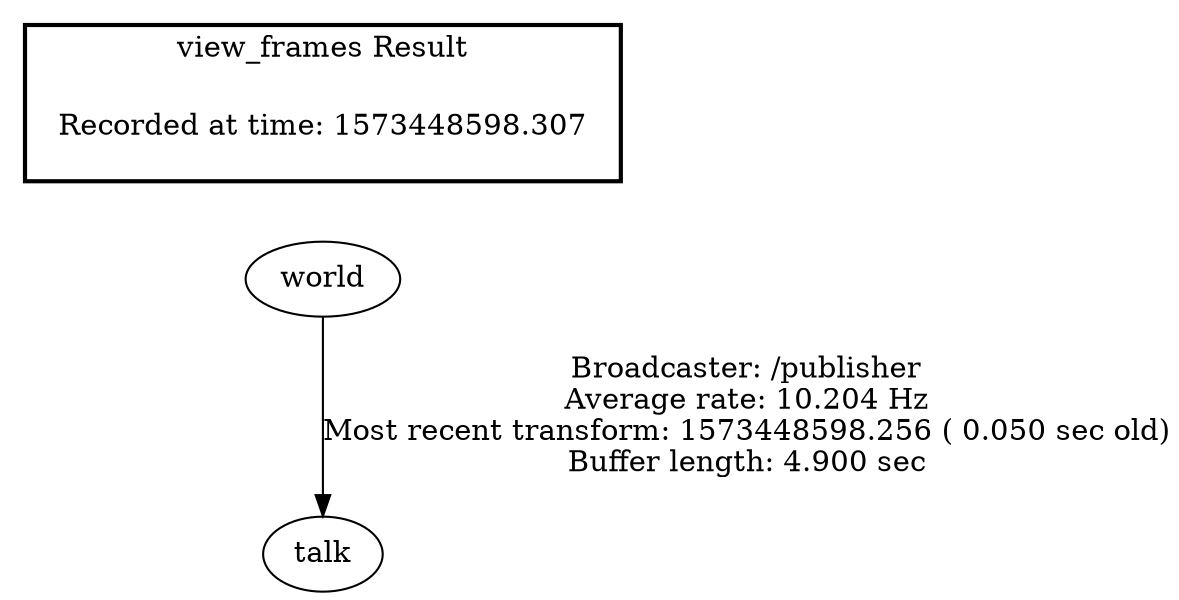 digraph G {
"world" -> "talk"[label="Broadcaster: /publisher\nAverage rate: 10.204 Hz\nMost recent transform: 1573448598.256 ( 0.050 sec old)\nBuffer length: 4.900 sec\n"];
edge [style=invis];
 subgraph cluster_legend { style=bold; color=black; label ="view_frames Result";
"Recorded at time: 1573448598.307"[ shape=plaintext ] ;
 }->"world";
}